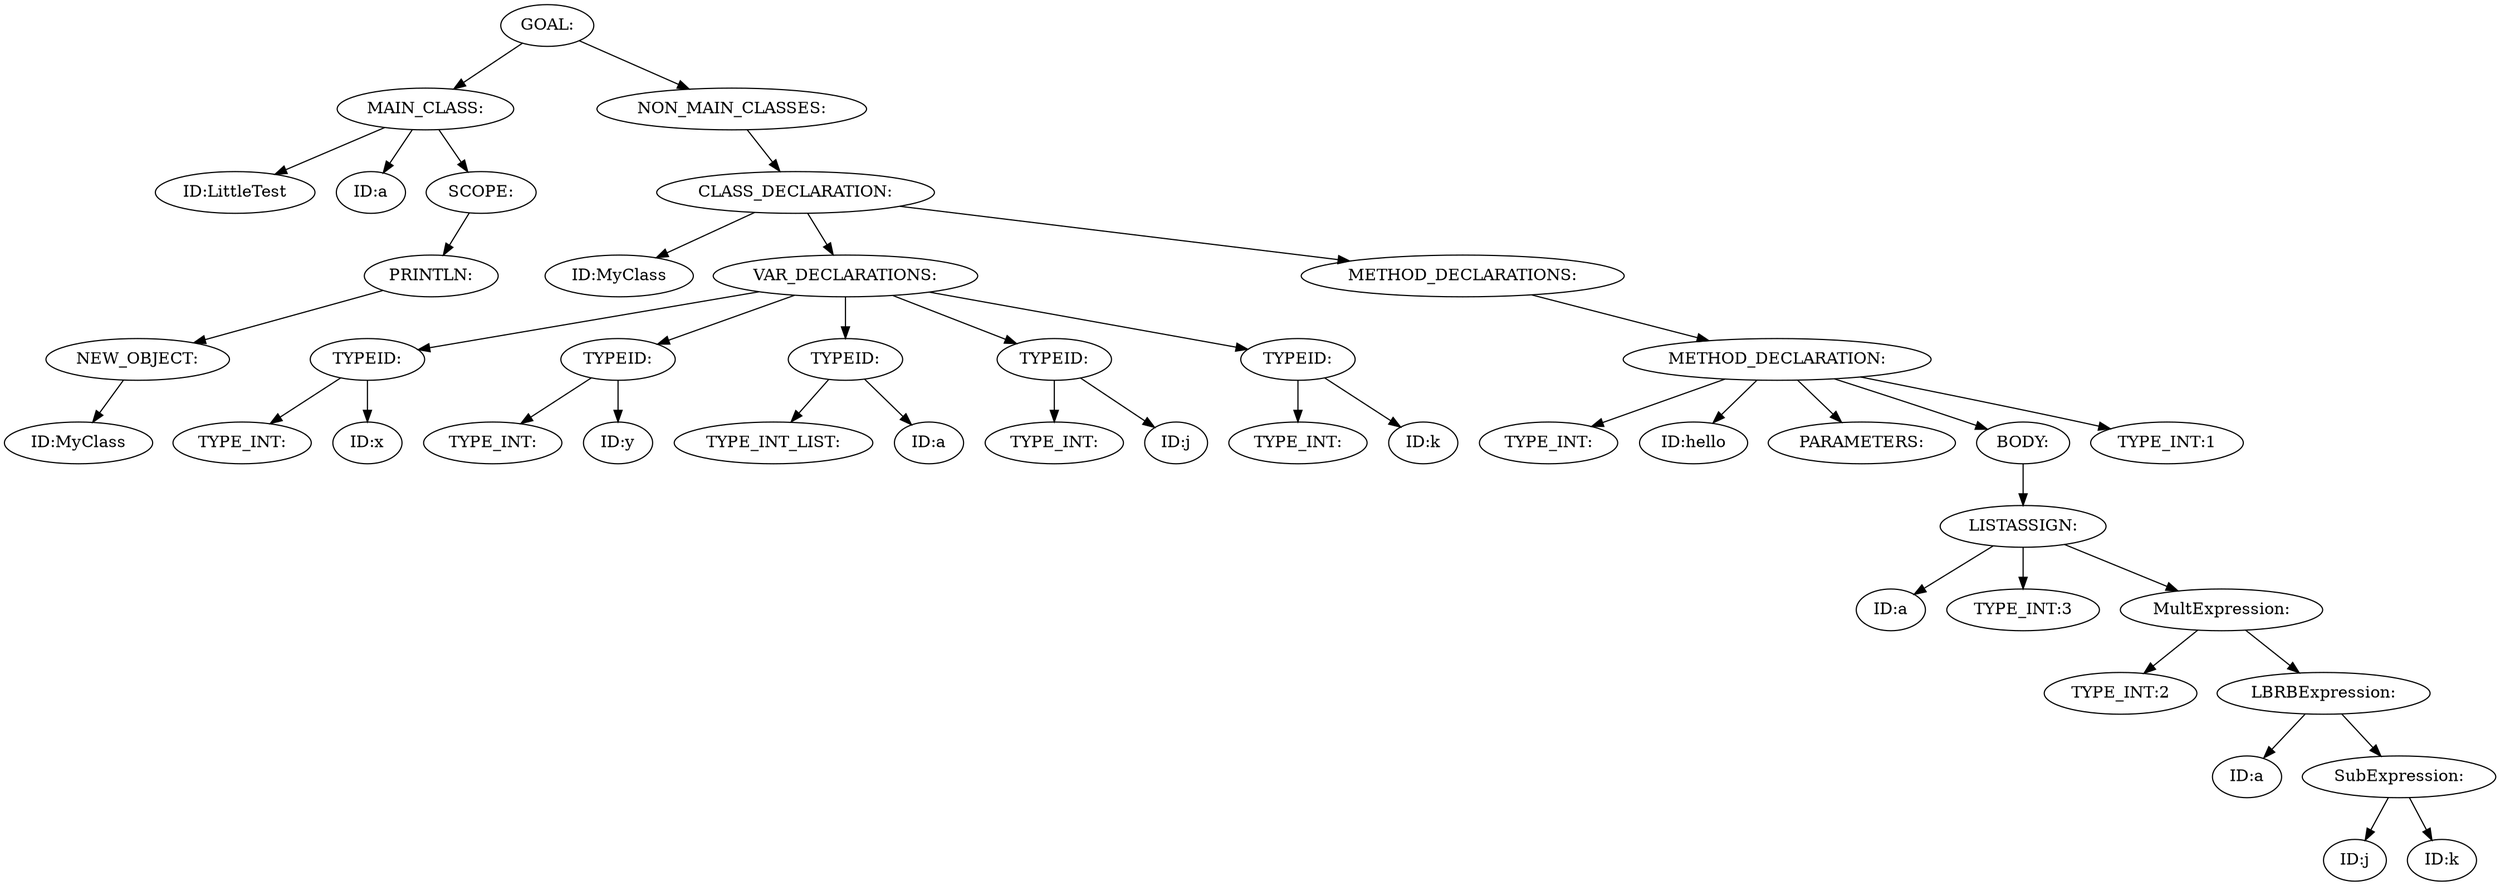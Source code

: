digraph {
n0 [label="GOAL:"];
n1 [label="MAIN_CLASS:"];
n2 [label="ID:LittleTest"];
n1 -> n2
n3 [label="ID:a"];
n1 -> n3
n4 [label="SCOPE:"];
n5 [label="PRINTLN:"];
n6 [label="NEW_OBJECT:"];
n7 [label="ID:MyClass"];
n6 -> n7
n5 -> n6
n4 -> n5
n1 -> n4
n0 -> n1
n8 [label="NON_MAIN_CLASSES:"];
n9 [label="CLASS_DECLARATION:"];
n10 [label="ID:MyClass"];
n9 -> n10
n11 [label="VAR_DECLARATIONS:"];
n12 [label="TYPEID:"];
n13 [label="TYPE_INT:"];
n12 -> n13
n14 [label="ID:x"];
n12 -> n14
n11 -> n12
n15 [label="TYPEID:"];
n16 [label="TYPE_INT:"];
n15 -> n16
n17 [label="ID:y"];
n15 -> n17
n11 -> n15
n18 [label="TYPEID:"];
n19 [label="TYPE_INT_LIST:"];
n18 -> n19
n20 [label="ID:a"];
n18 -> n20
n11 -> n18
n21 [label="TYPEID:"];
n22 [label="TYPE_INT:"];
n21 -> n22
n23 [label="ID:j"];
n21 -> n23
n11 -> n21
n24 [label="TYPEID:"];
n25 [label="TYPE_INT:"];
n24 -> n25
n26 [label="ID:k"];
n24 -> n26
n11 -> n24
n9 -> n11
n27 [label="METHOD_DECLARATIONS:"];
n28 [label="METHOD_DECLARATION:"];
n29 [label="TYPE_INT:"];
n28 -> n29
n30 [label="ID:hello"];
n28 -> n30
n31 [label="PARAMETERS:"];
n28 -> n31
n32 [label="BODY:"];
n33 [label="LISTASSIGN:"];
n34 [label="ID:a"];
n33 -> n34
n35 [label="TYPE_INT:3"];
n33 -> n35
n36 [label="MultExpression:"];
n37 [label="TYPE_INT:2"];
n36 -> n37
n38 [label="LBRBExpression:"];
n39 [label="ID:a"];
n38 -> n39
n40 [label="SubExpression:"];
n41 [label="ID:j"];
n40 -> n41
n42 [label="ID:k"];
n40 -> n42
n38 -> n40
n36 -> n38
n33 -> n36
n32 -> n33
n28 -> n32
n43 [label="TYPE_INT:1"];
n28 -> n43
n27 -> n28
n9 -> n27
n8 -> n9
n0 -> n8
}
